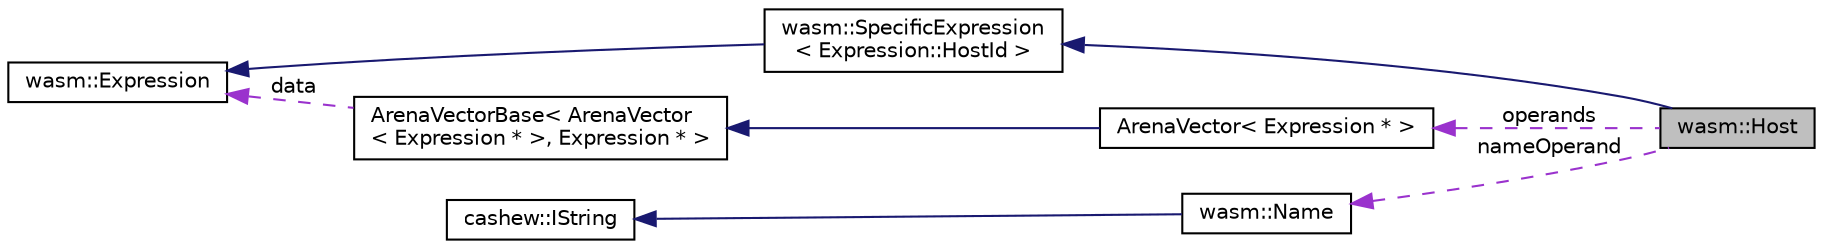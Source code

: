 digraph "wasm::Host"
{
  edge [fontname="Helvetica",fontsize="10",labelfontname="Helvetica",labelfontsize="10"];
  node [fontname="Helvetica",fontsize="10",shape=record];
  rankdir="LR";
  Node3 [label="wasm::Host",height=0.2,width=0.4,color="black", fillcolor="grey75", style="filled", fontcolor="black"];
  Node4 -> Node3 [dir="back",color="midnightblue",fontsize="10",style="solid"];
  Node4 [label="wasm::SpecificExpression\l\< Expression::HostId \>",height=0.2,width=0.4,color="black", fillcolor="white", style="filled",URL="$classwasm_1_1_specific_expression.html"];
  Node5 -> Node4 [dir="back",color="midnightblue",fontsize="10",style="solid"];
  Node5 [label="wasm::Expression",height=0.2,width=0.4,color="black", fillcolor="white", style="filled",URL="$classwasm_1_1_expression.html"];
  Node6 -> Node3 [dir="back",color="darkorchid3",fontsize="10",style="dashed",label=" nameOperand" ];
  Node6 [label="wasm::Name",height=0.2,width=0.4,color="black", fillcolor="white", style="filled",URL="$structwasm_1_1_name.html"];
  Node7 -> Node6 [dir="back",color="midnightblue",fontsize="10",style="solid"];
  Node7 [label="cashew::IString",height=0.2,width=0.4,color="black", fillcolor="white", style="filled",URL="$structcashew_1_1_i_string.html"];
  Node8 -> Node3 [dir="back",color="darkorchid3",fontsize="10",style="dashed",label=" operands" ];
  Node8 [label="ArenaVector\< Expression * \>",height=0.2,width=0.4,color="black", fillcolor="white", style="filled",URL="$class_arena_vector.html"];
  Node9 -> Node8 [dir="back",color="midnightblue",fontsize="10",style="solid"];
  Node9 [label="ArenaVectorBase\< ArenaVector\l\< Expression * \>, Expression * \>",height=0.2,width=0.4,color="black", fillcolor="white", style="filled",URL="$class_arena_vector_base.html"];
  Node5 -> Node9 [dir="back",color="darkorchid3",fontsize="10",style="dashed",label=" data" ];
}
